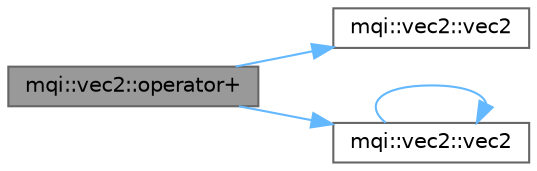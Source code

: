 digraph "mqi::vec2::operator+"
{
 // LATEX_PDF_SIZE
  bgcolor="transparent";
  edge [fontname=Helvetica,fontsize=10,labelfontname=Helvetica,labelfontsize=10];
  node [fontname=Helvetica,fontsize=10,shape=box,height=0.2,width=0.4];
  rankdir="LR";
  Node1 [id="Node000001",label="mqi::vec2::operator+",height=0.2,width=0.4,color="gray40", fillcolor="grey60", style="filled", fontcolor="black",tooltip="Vector addition."];
  Node1 -> Node2 [id="edge1_Node000001_Node000002",color="steelblue1",style="solid",tooltip=" "];
  Node2 [id="Node000002",label="mqi::vec2::vec2",height=0.2,width=0.4,color="grey40", fillcolor="white", style="filled",URL="$classmqi_1_1vec2.html#aab87b91bcacbc11a5c1c4c53cb647407",tooltip="Default constructor, initializes to (0, 0)."];
  Node1 -> Node3 [id="edge2_Node000001_Node000003",color="steelblue1",style="solid",tooltip=" "];
  Node3 [id="Node000003",label="mqi::vec2::vec2",height=0.2,width=0.4,color="grey40", fillcolor="white", style="filled",URL="$classmqi_1_1vec2.html#a9c98d025daf145347271cc9c047005b4",tooltip="Copy constructor (from non-const reference)."];
  Node3 -> Node3 [id="edge3_Node000003_Node000003",color="steelblue1",style="solid",tooltip=" "];
}
